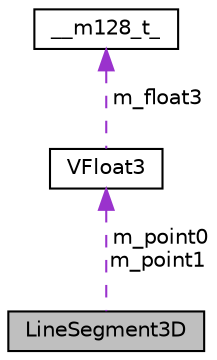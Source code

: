 digraph "LineSegment3D"
{
  edge [fontname="Helvetica",fontsize="10",labelfontname="Helvetica",labelfontsize="10"];
  node [fontname="Helvetica",fontsize="10",shape=record];
  Node1 [label="LineSegment3D",height=0.2,width=0.4,color="black", fillcolor="grey75", style="filled", fontcolor="black"];
  Node2 -> Node1 [dir="back",color="darkorchid3",fontsize="10",style="dashed",label=" m_point0\nm_point1" ,fontname="Helvetica"];
  Node2 [label="VFloat3",height=0.2,width=0.4,color="black", fillcolor="white", style="filled",URL="$class_v_float3.html"];
  Node3 -> Node2 [dir="back",color="darkorchid3",fontsize="10",style="dashed",label=" m_float3" ,fontname="Helvetica"];
  Node3 [label="__m128_t_",height=0.2,width=0.4,color="black", fillcolor="white", style="filled",URL="$struct____m128__t__.html"];
}

